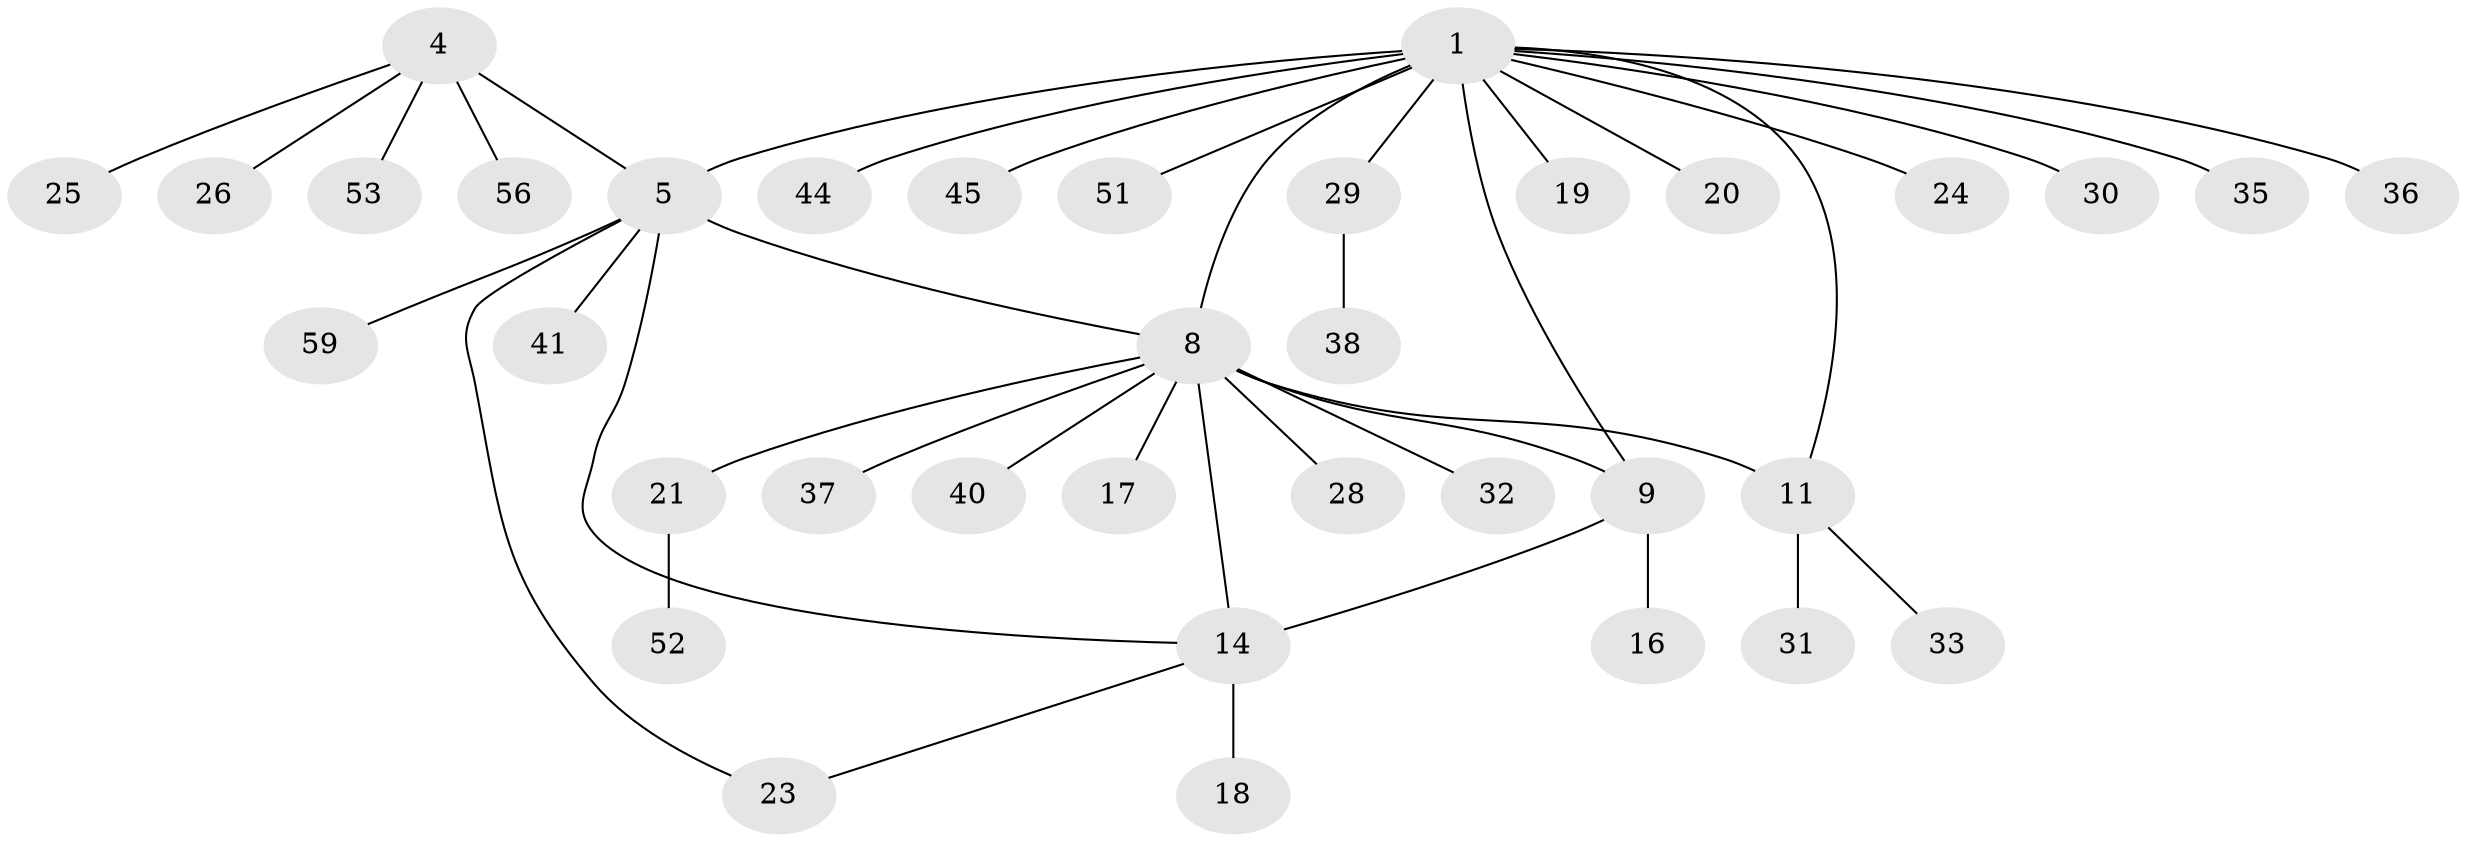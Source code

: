 // original degree distribution, {4: 0.05, 6: 0.1, 7: 0.05, 9: 0.016666666666666666, 5: 0.03333333333333333, 3: 0.016666666666666666, 1: 0.5833333333333334, 2: 0.15}
// Generated by graph-tools (version 1.1) at 2025/19/03/04/25 18:19:34]
// undirected, 36 vertices, 41 edges
graph export_dot {
graph [start="1"]
  node [color=gray90,style=filled];
  1 [super="+2"];
  4;
  5 [super="+6+22"];
  8 [super="+10"];
  9;
  11 [super="+47"];
  14 [super="+43"];
  16;
  17;
  18;
  19;
  20;
  21;
  23 [super="+27"];
  24;
  25;
  26;
  28;
  29;
  30;
  31;
  32 [super="+42"];
  33 [super="+39"];
  35;
  36;
  37;
  38;
  40;
  41 [super="+55"];
  44;
  45;
  51;
  52;
  53;
  56;
  59;
  1 -- 36;
  1 -- 35;
  1 -- 5;
  1 -- 8 [weight=2];
  1 -- 9;
  1 -- 11;
  1 -- 44;
  1 -- 45;
  1 -- 51;
  1 -- 20;
  1 -- 19;
  1 -- 24;
  1 -- 29;
  1 -- 30;
  4 -- 5 [weight=2];
  4 -- 25;
  4 -- 26;
  4 -- 53;
  4 -- 56;
  5 -- 14;
  5 -- 41;
  5 -- 8 [weight=2];
  5 -- 59;
  5 -- 23;
  8 -- 9;
  8 -- 40;
  8 -- 32;
  8 -- 37;
  8 -- 11 [weight=2];
  8 -- 14 [weight=2];
  8 -- 17;
  8 -- 21;
  8 -- 28;
  9 -- 14;
  9 -- 16;
  11 -- 31;
  11 -- 33;
  14 -- 18;
  14 -- 23;
  21 -- 52;
  29 -- 38;
}
